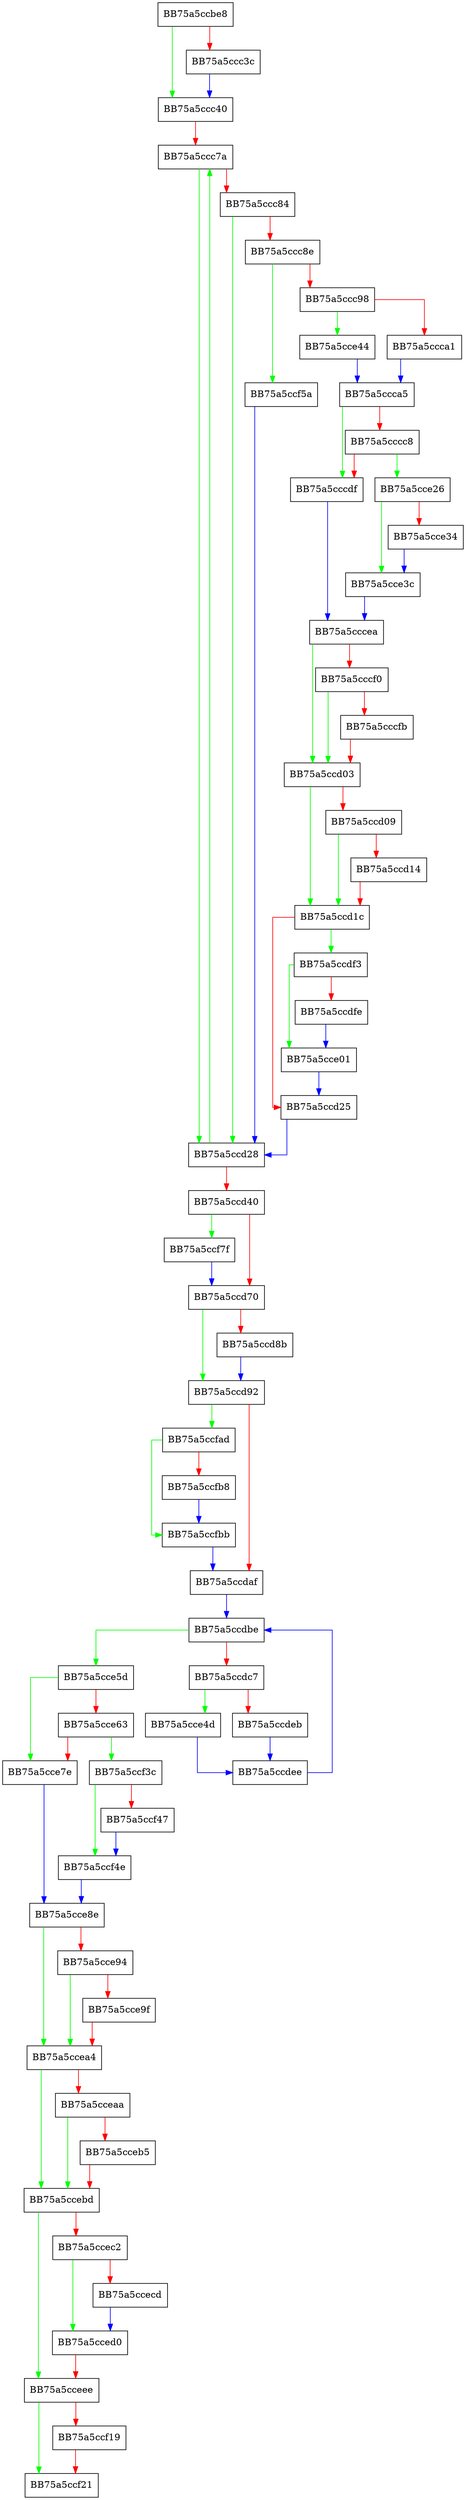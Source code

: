 digraph CreateFileQueryNode {
  node [shape="box"];
  graph [splines=ortho];
  BB75a5ccbe8 -> BB75a5ccc40 [color="green"];
  BB75a5ccbe8 -> BB75a5ccc3c [color="red"];
  BB75a5ccc3c -> BB75a5ccc40 [color="blue"];
  BB75a5ccc40 -> BB75a5ccc7a [color="red"];
  BB75a5ccc7a -> BB75a5ccd28 [color="green"];
  BB75a5ccc7a -> BB75a5ccc84 [color="red"];
  BB75a5ccc84 -> BB75a5ccd28 [color="green"];
  BB75a5ccc84 -> BB75a5ccc8e [color="red"];
  BB75a5ccc8e -> BB75a5ccf5a [color="green"];
  BB75a5ccc8e -> BB75a5ccc98 [color="red"];
  BB75a5ccc98 -> BB75a5cce44 [color="green"];
  BB75a5ccc98 -> BB75a5ccca1 [color="red"];
  BB75a5ccca1 -> BB75a5ccca5 [color="blue"];
  BB75a5ccca5 -> BB75a5cccdf [color="green"];
  BB75a5ccca5 -> BB75a5cccc8 [color="red"];
  BB75a5cccc8 -> BB75a5cce26 [color="green"];
  BB75a5cccc8 -> BB75a5cccdf [color="red"];
  BB75a5cccdf -> BB75a5cccea [color="blue"];
  BB75a5cccea -> BB75a5ccd03 [color="green"];
  BB75a5cccea -> BB75a5cccf0 [color="red"];
  BB75a5cccf0 -> BB75a5ccd03 [color="green"];
  BB75a5cccf0 -> BB75a5cccfb [color="red"];
  BB75a5cccfb -> BB75a5ccd03 [color="red"];
  BB75a5ccd03 -> BB75a5ccd1c [color="green"];
  BB75a5ccd03 -> BB75a5ccd09 [color="red"];
  BB75a5ccd09 -> BB75a5ccd1c [color="green"];
  BB75a5ccd09 -> BB75a5ccd14 [color="red"];
  BB75a5ccd14 -> BB75a5ccd1c [color="red"];
  BB75a5ccd1c -> BB75a5ccdf3 [color="green"];
  BB75a5ccd1c -> BB75a5ccd25 [color="red"];
  BB75a5ccd25 -> BB75a5ccd28 [color="blue"];
  BB75a5ccd28 -> BB75a5ccc7a [color="green"];
  BB75a5ccd28 -> BB75a5ccd40 [color="red"];
  BB75a5ccd40 -> BB75a5ccf7f [color="green"];
  BB75a5ccd40 -> BB75a5ccd70 [color="red"];
  BB75a5ccd70 -> BB75a5ccd92 [color="green"];
  BB75a5ccd70 -> BB75a5ccd8b [color="red"];
  BB75a5ccd8b -> BB75a5ccd92 [color="blue"];
  BB75a5ccd92 -> BB75a5ccfad [color="green"];
  BB75a5ccd92 -> BB75a5ccdaf [color="red"];
  BB75a5ccdaf -> BB75a5ccdbe [color="blue"];
  BB75a5ccdbe -> BB75a5cce5d [color="green"];
  BB75a5ccdbe -> BB75a5ccdc7 [color="red"];
  BB75a5ccdc7 -> BB75a5cce4d [color="green"];
  BB75a5ccdc7 -> BB75a5ccdeb [color="red"];
  BB75a5ccdeb -> BB75a5ccdee [color="blue"];
  BB75a5ccdee -> BB75a5ccdbe [color="blue"];
  BB75a5ccdf3 -> BB75a5cce01 [color="green"];
  BB75a5ccdf3 -> BB75a5ccdfe [color="red"];
  BB75a5ccdfe -> BB75a5cce01 [color="blue"];
  BB75a5cce01 -> BB75a5ccd25 [color="blue"];
  BB75a5cce26 -> BB75a5cce3c [color="green"];
  BB75a5cce26 -> BB75a5cce34 [color="red"];
  BB75a5cce34 -> BB75a5cce3c [color="blue"];
  BB75a5cce3c -> BB75a5cccea [color="blue"];
  BB75a5cce44 -> BB75a5ccca5 [color="blue"];
  BB75a5cce4d -> BB75a5ccdee [color="blue"];
  BB75a5cce5d -> BB75a5cce7e [color="green"];
  BB75a5cce5d -> BB75a5cce63 [color="red"];
  BB75a5cce63 -> BB75a5ccf3c [color="green"];
  BB75a5cce63 -> BB75a5cce7e [color="red"];
  BB75a5cce7e -> BB75a5cce8e [color="blue"];
  BB75a5cce8e -> BB75a5ccea4 [color="green"];
  BB75a5cce8e -> BB75a5cce94 [color="red"];
  BB75a5cce94 -> BB75a5ccea4 [color="green"];
  BB75a5cce94 -> BB75a5cce9f [color="red"];
  BB75a5cce9f -> BB75a5ccea4 [color="red"];
  BB75a5ccea4 -> BB75a5ccebd [color="green"];
  BB75a5ccea4 -> BB75a5cceaa [color="red"];
  BB75a5cceaa -> BB75a5ccebd [color="green"];
  BB75a5cceaa -> BB75a5cceb5 [color="red"];
  BB75a5cceb5 -> BB75a5ccebd [color="red"];
  BB75a5ccebd -> BB75a5cceee [color="green"];
  BB75a5ccebd -> BB75a5ccec2 [color="red"];
  BB75a5ccec2 -> BB75a5cced0 [color="green"];
  BB75a5ccec2 -> BB75a5ccecd [color="red"];
  BB75a5ccecd -> BB75a5cced0 [color="blue"];
  BB75a5cced0 -> BB75a5cceee [color="red"];
  BB75a5cceee -> BB75a5ccf21 [color="green"];
  BB75a5cceee -> BB75a5ccf19 [color="red"];
  BB75a5ccf19 -> BB75a5ccf21 [color="red"];
  BB75a5ccf3c -> BB75a5ccf4e [color="green"];
  BB75a5ccf3c -> BB75a5ccf47 [color="red"];
  BB75a5ccf47 -> BB75a5ccf4e [color="blue"];
  BB75a5ccf4e -> BB75a5cce8e [color="blue"];
  BB75a5ccf5a -> BB75a5ccd28 [color="blue"];
  BB75a5ccf7f -> BB75a5ccd70 [color="blue"];
  BB75a5ccfad -> BB75a5ccfbb [color="green"];
  BB75a5ccfad -> BB75a5ccfb8 [color="red"];
  BB75a5ccfb8 -> BB75a5ccfbb [color="blue"];
  BB75a5ccfbb -> BB75a5ccdaf [color="blue"];
}